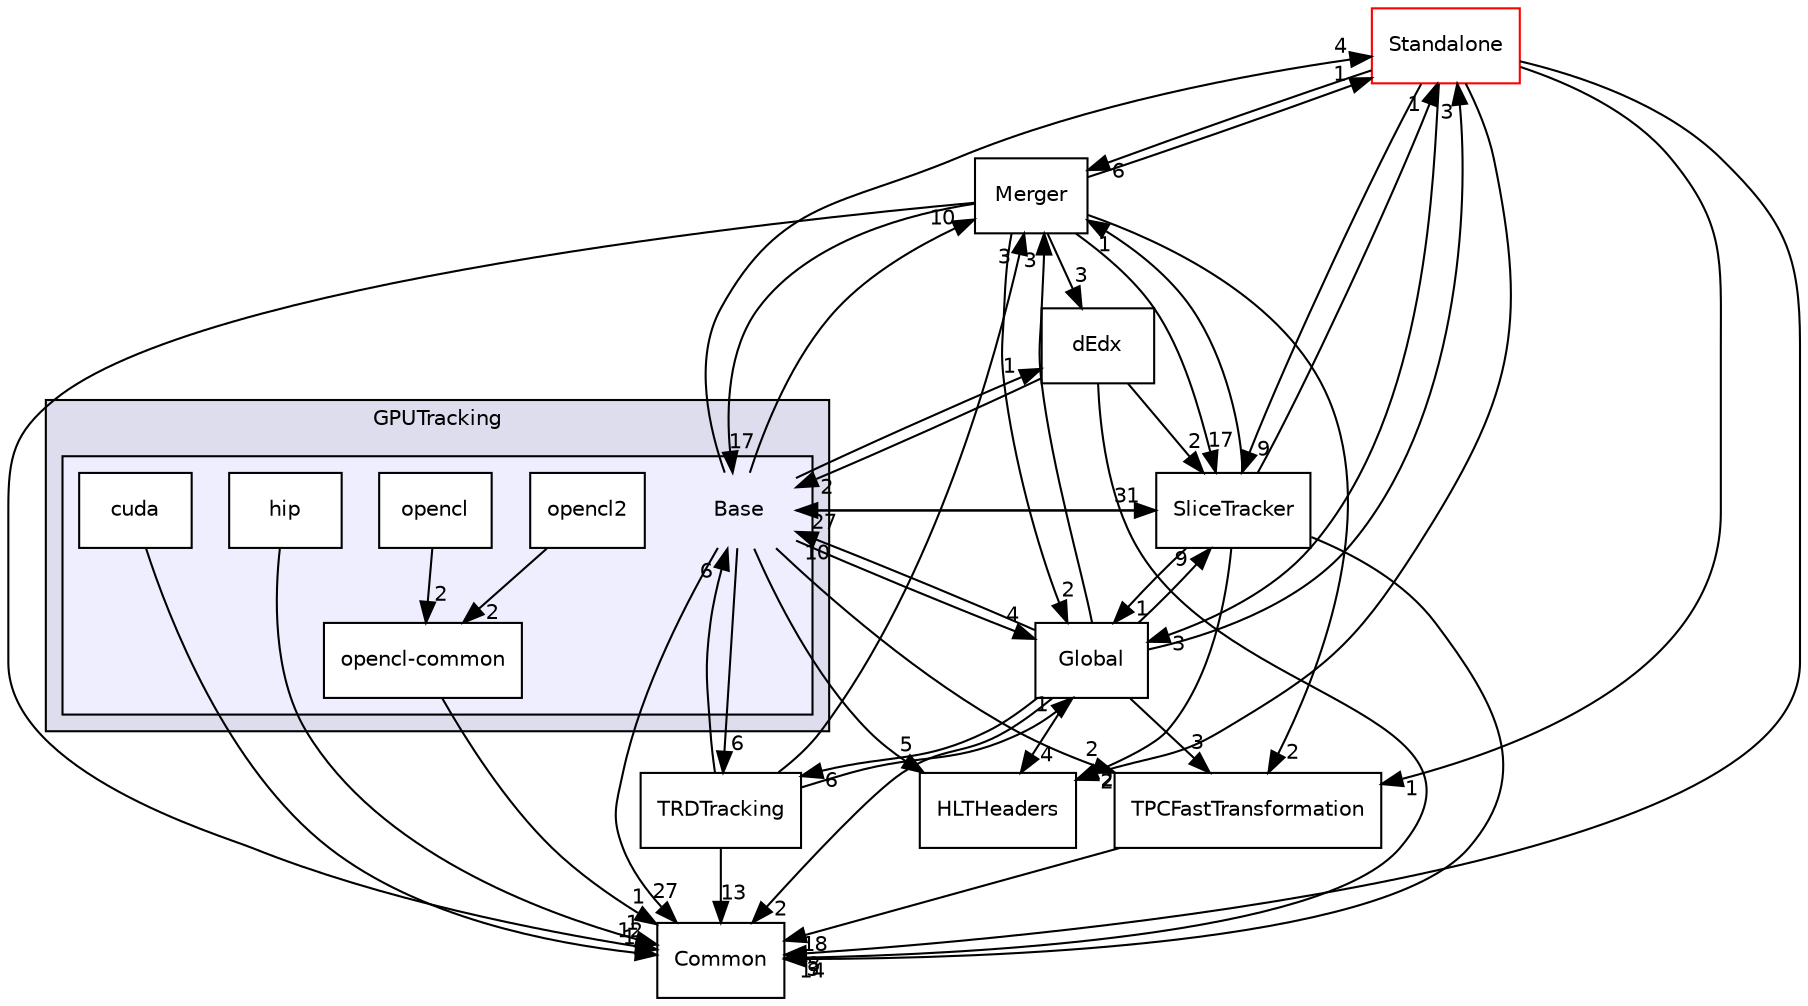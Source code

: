 digraph "/home/travis/build/AliceO2Group/AliceO2/GPU/GPUTracking/Base" {
  bgcolor=transparent;
  compound=true
  node [ fontsize="10", fontname="Helvetica"];
  edge [ labelfontsize="10", labelfontname="Helvetica"];
  subgraph clusterdir_77030b149987c946eb2e85728f65acc0 {
    graph [ bgcolor="#ddddee", pencolor="black", label="GPUTracking" fontname="Helvetica", fontsize="10", URL="dir_77030b149987c946eb2e85728f65acc0.html"]
  subgraph clusterdir_442920581a03c66cf8c08ae559108050 {
    graph [ bgcolor="#eeeeff", pencolor="black", label="" URL="dir_442920581a03c66cf8c08ae559108050.html"];
    dir_442920581a03c66cf8c08ae559108050 [shape=plaintext label="Base"];
    dir_44f6faec267407beaa69ae736e18f3f7 [shape=box label="cuda" color="black" fillcolor="white" style="filled" URL="dir_44f6faec267407beaa69ae736e18f3f7.html"];
    dir_236e6b352f5b490d1495933397d231fa [shape=box label="hip" color="black" fillcolor="white" style="filled" URL="dir_236e6b352f5b490d1495933397d231fa.html"];
    dir_a6471883bbc81da637ab65d8b1c53134 [shape=box label="opencl" color="black" fillcolor="white" style="filled" URL="dir_a6471883bbc81da637ab65d8b1c53134.html"];
    dir_6a038b5a887c8ead4833719d3dab2a78 [shape=box label="opencl-common" color="black" fillcolor="white" style="filled" URL="dir_6a038b5a887c8ead4833719d3dab2a78.html"];
    dir_8b96eecea4699b6ef5992c82af7d2455 [shape=box label="opencl2" color="black" fillcolor="white" style="filled" URL="dir_8b96eecea4699b6ef5992c82af7d2455.html"];
  }
  }
  dir_6d1e342cb6193ce32747aa0856bf9c1e [shape=box label="HLTHeaders" URL="dir_6d1e342cb6193ce32747aa0856bf9c1e.html"];
  dir_c5c2054ad45a3325316df490e5ea9aa8 [shape=box label="TRDTracking" URL="dir_c5c2054ad45a3325316df490e5ea9aa8.html"];
  dir_808d5540d0c117816a4e0e1b180c8334 [shape=box label="Merger" URL="dir_808d5540d0c117816a4e0e1b180c8334.html"];
  dir_ba48ca66118492a4424f86e9da0f6902 [shape=box label="Common" URL="dir_ba48ca66118492a4424f86e9da0f6902.html"];
  dir_289ec97c7adb65139f0eb8343d5d21ae [shape=box label="Standalone" color="red" URL="dir_289ec97c7adb65139f0eb8343d5d21ae.html"];
  dir_ee87ad93049d1677c6ffb88a968be9d4 [shape=box label="TPCFastTransformation" URL="dir_ee87ad93049d1677c6ffb88a968be9d4.html"];
  dir_b1dd2c3d7fcd0d0d24ad7c8634d4eb04 [shape=box label="Global" URL="dir_b1dd2c3d7fcd0d0d24ad7c8634d4eb04.html"];
  dir_b1a191f241d56beebc4ffdb42af892eb [shape=box label="SliceTracker" URL="dir_b1a191f241d56beebc4ffdb42af892eb.html"];
  dir_f24168b904cb028f219a4716c0405caf [shape=box label="dEdx" URL="dir_f24168b904cb028f219a4716c0405caf.html"];
  dir_c5c2054ad45a3325316df490e5ea9aa8->dir_808d5540d0c117816a4e0e1b180c8334 [headlabel="3", labeldistance=1.5 headhref="dir_000598_000589.html"];
  dir_c5c2054ad45a3325316df490e5ea9aa8->dir_ba48ca66118492a4424f86e9da0f6902 [headlabel="13", labeldistance=1.5 headhref="dir_000598_000575.html"];
  dir_c5c2054ad45a3325316df490e5ea9aa8->dir_442920581a03c66cf8c08ae559108050 [headlabel="6", labeldistance=1.5 headhref="dir_000598_000576.html"];
  dir_c5c2054ad45a3325316df490e5ea9aa8->dir_b1dd2c3d7fcd0d0d24ad7c8634d4eb04 [headlabel="1", labeldistance=1.5 headhref="dir_000598_000585.html"];
  dir_808d5540d0c117816a4e0e1b180c8334->dir_ba48ca66118492a4424f86e9da0f6902 [headlabel="12", labeldistance=1.5 headhref="dir_000589_000575.html"];
  dir_808d5540d0c117816a4e0e1b180c8334->dir_289ec97c7adb65139f0eb8343d5d21ae [headlabel="1", labeldistance=1.5 headhref="dir_000589_000592.html"];
  dir_808d5540d0c117816a4e0e1b180c8334->dir_ee87ad93049d1677c6ffb88a968be9d4 [headlabel="2", labeldistance=1.5 headhref="dir_000589_000599.html"];
  dir_808d5540d0c117816a4e0e1b180c8334->dir_442920581a03c66cf8c08ae559108050 [headlabel="17", labeldistance=1.5 headhref="dir_000589_000576.html"];
  dir_808d5540d0c117816a4e0e1b180c8334->dir_b1dd2c3d7fcd0d0d24ad7c8634d4eb04 [headlabel="2", labeldistance=1.5 headhref="dir_000589_000585.html"];
  dir_808d5540d0c117816a4e0e1b180c8334->dir_b1a191f241d56beebc4ffdb42af892eb [headlabel="17", labeldistance=1.5 headhref="dir_000589_000591.html"];
  dir_808d5540d0c117816a4e0e1b180c8334->dir_f24168b904cb028f219a4716c0405caf [headlabel="3", labeldistance=1.5 headhref="dir_000589_000584.html"];
  dir_289ec97c7adb65139f0eb8343d5d21ae->dir_6d1e342cb6193ce32747aa0856bf9c1e [headlabel="2", labeldistance=1.5 headhref="dir_000592_000586.html"];
  dir_289ec97c7adb65139f0eb8343d5d21ae->dir_808d5540d0c117816a4e0e1b180c8334 [headlabel="6", labeldistance=1.5 headhref="dir_000592_000589.html"];
  dir_289ec97c7adb65139f0eb8343d5d21ae->dir_ba48ca66118492a4424f86e9da0f6902 [headlabel="8", labeldistance=1.5 headhref="dir_000592_000575.html"];
  dir_289ec97c7adb65139f0eb8343d5d21ae->dir_ee87ad93049d1677c6ffb88a968be9d4 [headlabel="1", labeldistance=1.5 headhref="dir_000592_000599.html"];
  dir_289ec97c7adb65139f0eb8343d5d21ae->dir_b1dd2c3d7fcd0d0d24ad7c8634d4eb04 [headlabel="3", labeldistance=1.5 headhref="dir_000592_000585.html"];
  dir_289ec97c7adb65139f0eb8343d5d21ae->dir_b1a191f241d56beebc4ffdb42af892eb [headlabel="9", labeldistance=1.5 headhref="dir_000592_000591.html"];
  dir_44f6faec267407beaa69ae736e18f3f7->dir_ba48ca66118492a4424f86e9da0f6902 [headlabel="1", labeldistance=1.5 headhref="dir_000577_000575.html"];
  dir_ee87ad93049d1677c6ffb88a968be9d4->dir_ba48ca66118492a4424f86e9da0f6902 [headlabel="18", labeldistance=1.5 headhref="dir_000599_000575.html"];
  dir_8b96eecea4699b6ef5992c82af7d2455->dir_6a038b5a887c8ead4833719d3dab2a78 [headlabel="2", labeldistance=1.5 headhref="dir_000581_000579.html"];
  dir_442920581a03c66cf8c08ae559108050->dir_6d1e342cb6193ce32747aa0856bf9c1e [headlabel="5", labeldistance=1.5 headhref="dir_000576_000586.html"];
  dir_442920581a03c66cf8c08ae559108050->dir_c5c2054ad45a3325316df490e5ea9aa8 [headlabel="6", labeldistance=1.5 headhref="dir_000576_000598.html"];
  dir_442920581a03c66cf8c08ae559108050->dir_808d5540d0c117816a4e0e1b180c8334 [headlabel="10", labeldistance=1.5 headhref="dir_000576_000589.html"];
  dir_442920581a03c66cf8c08ae559108050->dir_ba48ca66118492a4424f86e9da0f6902 [headlabel="27", labeldistance=1.5 headhref="dir_000576_000575.html"];
  dir_442920581a03c66cf8c08ae559108050->dir_289ec97c7adb65139f0eb8343d5d21ae [headlabel="4", labeldistance=1.5 headhref="dir_000576_000592.html"];
  dir_442920581a03c66cf8c08ae559108050->dir_ee87ad93049d1677c6ffb88a968be9d4 [headlabel="2", labeldistance=1.5 headhref="dir_000576_000599.html"];
  dir_442920581a03c66cf8c08ae559108050->dir_b1dd2c3d7fcd0d0d24ad7c8634d4eb04 [headlabel="4", labeldistance=1.5 headhref="dir_000576_000585.html"];
  dir_442920581a03c66cf8c08ae559108050->dir_b1a191f241d56beebc4ffdb42af892eb [headlabel="31", labeldistance=1.5 headhref="dir_000576_000591.html"];
  dir_442920581a03c66cf8c08ae559108050->dir_f24168b904cb028f219a4716c0405caf [headlabel="1", labeldistance=1.5 headhref="dir_000576_000584.html"];
  dir_6a038b5a887c8ead4833719d3dab2a78->dir_ba48ca66118492a4424f86e9da0f6902 [headlabel="1", labeldistance=1.5 headhref="dir_000579_000575.html"];
  dir_b1dd2c3d7fcd0d0d24ad7c8634d4eb04->dir_6d1e342cb6193ce32747aa0856bf9c1e [headlabel="4", labeldistance=1.5 headhref="dir_000585_000586.html"];
  dir_b1dd2c3d7fcd0d0d24ad7c8634d4eb04->dir_c5c2054ad45a3325316df490e5ea9aa8 [headlabel="6", labeldistance=1.5 headhref="dir_000585_000598.html"];
  dir_b1dd2c3d7fcd0d0d24ad7c8634d4eb04->dir_ba48ca66118492a4424f86e9da0f6902 [headlabel="2", labeldistance=1.5 headhref="dir_000585_000575.html"];
  dir_b1dd2c3d7fcd0d0d24ad7c8634d4eb04->dir_808d5540d0c117816a4e0e1b180c8334 [headlabel="3", labeldistance=1.5 headhref="dir_000585_000589.html"];
  dir_b1dd2c3d7fcd0d0d24ad7c8634d4eb04->dir_289ec97c7adb65139f0eb8343d5d21ae [headlabel="3", labeldistance=1.5 headhref="dir_000585_000592.html"];
  dir_b1dd2c3d7fcd0d0d24ad7c8634d4eb04->dir_ee87ad93049d1677c6ffb88a968be9d4 [headlabel="3", labeldistance=1.5 headhref="dir_000585_000599.html"];
  dir_b1dd2c3d7fcd0d0d24ad7c8634d4eb04->dir_442920581a03c66cf8c08ae559108050 [headlabel="10", labeldistance=1.5 headhref="dir_000585_000576.html"];
  dir_b1dd2c3d7fcd0d0d24ad7c8634d4eb04->dir_b1a191f241d56beebc4ffdb42af892eb [headlabel="9", labeldistance=1.5 headhref="dir_000585_000591.html"];
  dir_b1a191f241d56beebc4ffdb42af892eb->dir_6d1e342cb6193ce32747aa0856bf9c1e [headlabel="2", labeldistance=1.5 headhref="dir_000591_000586.html"];
  dir_b1a191f241d56beebc4ffdb42af892eb->dir_808d5540d0c117816a4e0e1b180c8334 [headlabel="1", labeldistance=1.5 headhref="dir_000591_000589.html"];
  dir_b1a191f241d56beebc4ffdb42af892eb->dir_ba48ca66118492a4424f86e9da0f6902 [headlabel="14", labeldistance=1.5 headhref="dir_000591_000575.html"];
  dir_b1a191f241d56beebc4ffdb42af892eb->dir_289ec97c7adb65139f0eb8343d5d21ae [headlabel="1", labeldistance=1.5 headhref="dir_000591_000592.html"];
  dir_b1a191f241d56beebc4ffdb42af892eb->dir_442920581a03c66cf8c08ae559108050 [headlabel="27", labeldistance=1.5 headhref="dir_000591_000576.html"];
  dir_b1a191f241d56beebc4ffdb42af892eb->dir_b1dd2c3d7fcd0d0d24ad7c8634d4eb04 [headlabel="1", labeldistance=1.5 headhref="dir_000591_000585.html"];
  dir_a6471883bbc81da637ab65d8b1c53134->dir_6a038b5a887c8ead4833719d3dab2a78 [headlabel="2", labeldistance=1.5 headhref="dir_000580_000579.html"];
  dir_236e6b352f5b490d1495933397d231fa->dir_ba48ca66118492a4424f86e9da0f6902 [headlabel="1", labeldistance=1.5 headhref="dir_000578_000575.html"];
  dir_f24168b904cb028f219a4716c0405caf->dir_ba48ca66118492a4424f86e9da0f6902 [headlabel="3", labeldistance=1.5 headhref="dir_000584_000575.html"];
  dir_f24168b904cb028f219a4716c0405caf->dir_442920581a03c66cf8c08ae559108050 [headlabel="2", labeldistance=1.5 headhref="dir_000584_000576.html"];
  dir_f24168b904cb028f219a4716c0405caf->dir_b1a191f241d56beebc4ffdb42af892eb [headlabel="2", labeldistance=1.5 headhref="dir_000584_000591.html"];
}
